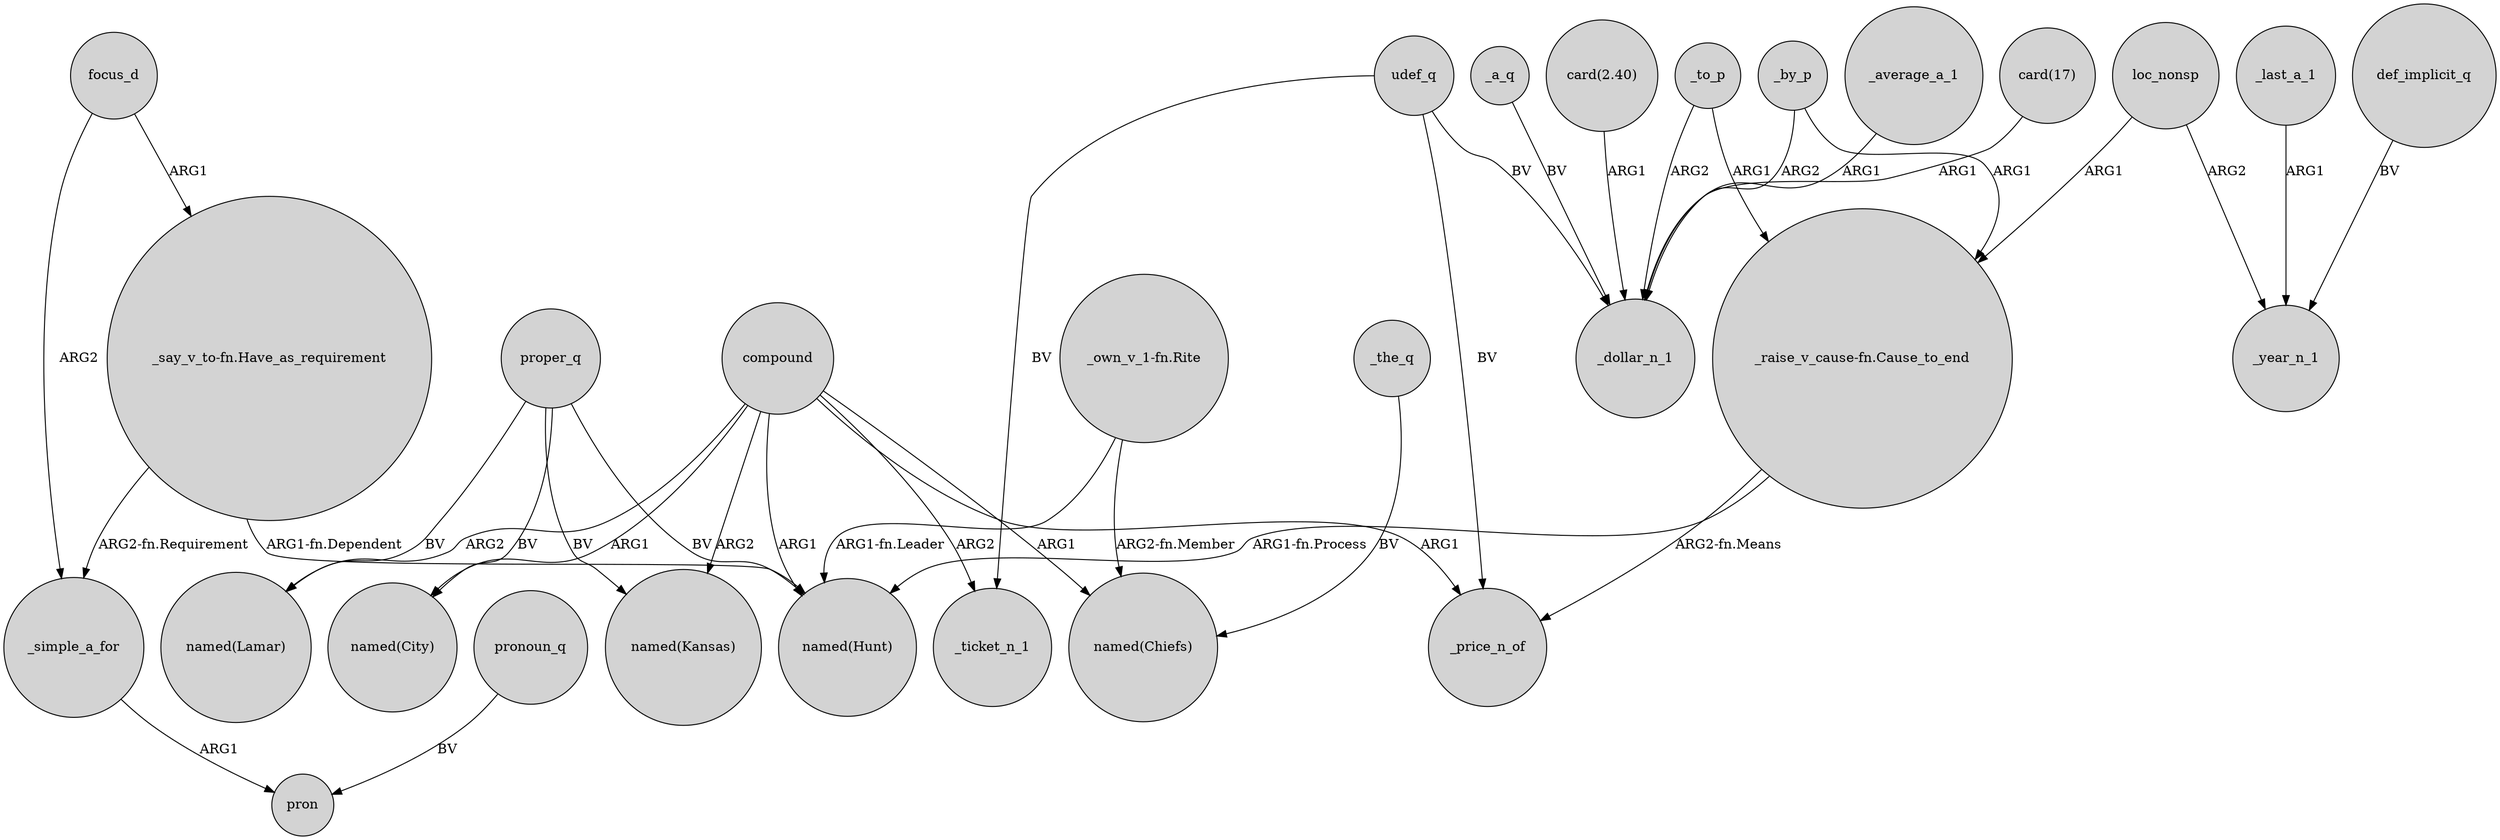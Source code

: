 digraph {
	node [shape=circle style=filled]
	compound -> "named(City)" [label=ARG1]
	"_say_v_to-fn.Have_as_requirement" -> "named(Hunt)" [label="ARG1-fn.Dependent"]
	udef_q -> _ticket_n_1 [label=BV]
	_a_q -> _dollar_n_1 [label=BV]
	compound -> _ticket_n_1 [label=ARG2]
	proper_q -> "named(Kansas)" [label=BV]
	udef_q -> _price_n_of [label=BV]
	def_implicit_q -> _year_n_1 [label=BV]
	"_raise_v_cause-fn.Cause_to_end" -> _price_n_of [label="ARG2-fn.Means"]
	"_raise_v_cause-fn.Cause_to_end" -> "named(Hunt)" [label="ARG1-fn.Process"]
	proper_q -> "named(Lamar)" [label=BV]
	focus_d -> "_say_v_to-fn.Have_as_requirement" [label=ARG1]
	"_own_v_1-fn.Rite" -> "named(Hunt)" [label="ARG1-fn.Leader"]
	_simple_a_for -> pron [label=ARG1]
	_to_p -> _dollar_n_1 [label=ARG2]
	loc_nonsp -> _year_n_1 [label=ARG2]
	"card(2.40)" -> _dollar_n_1 [label=ARG1]
	pronoun_q -> pron [label=BV]
	"_own_v_1-fn.Rite" -> "named(Chiefs)" [label="ARG2-fn.Member"]
	compound -> "named(Chiefs)" [label=ARG1]
	_to_p -> "_raise_v_cause-fn.Cause_to_end" [label=ARG1]
	_last_a_1 -> _year_n_1 [label=ARG1]
	udef_q -> _dollar_n_1 [label=BV]
	_average_a_1 -> _dollar_n_1 [label=ARG1]
	"card(17)" -> _dollar_n_1 [label=ARG1]
	focus_d -> _simple_a_for [label=ARG2]
	proper_q -> "named(City)" [label=BV]
	compound -> "named(Lamar)" [label=ARG2]
	compound -> "named(Hunt)" [label=ARG1]
	compound -> "named(Kansas)" [label=ARG2]
	_the_q -> "named(Chiefs)" [label=BV]
	loc_nonsp -> "_raise_v_cause-fn.Cause_to_end" [label=ARG1]
	_by_p -> "_raise_v_cause-fn.Cause_to_end" [label=ARG1]
	_by_p -> _dollar_n_1 [label=ARG2]
	compound -> _price_n_of [label=ARG1]
	proper_q -> "named(Hunt)" [label=BV]
	"_say_v_to-fn.Have_as_requirement" -> _simple_a_for [label="ARG2-fn.Requirement"]
}
